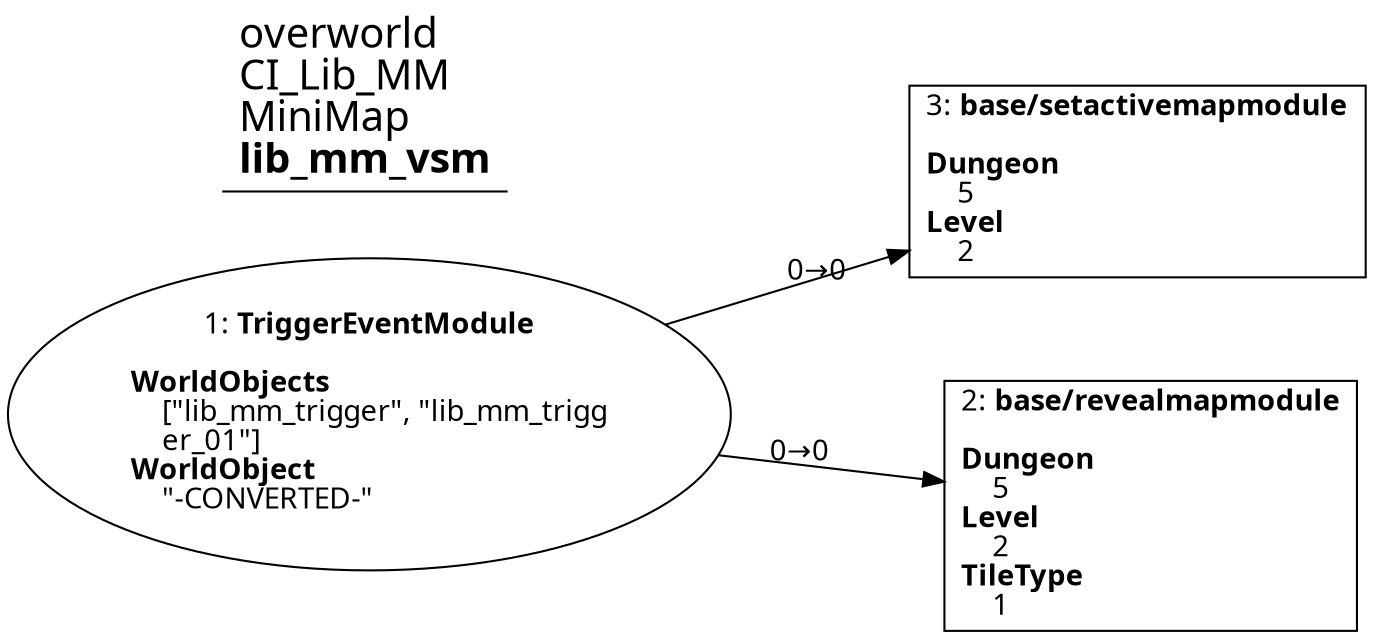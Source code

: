 digraph {
    layout = fdp;
    overlap = prism;
    sep = "+16";
    splines = spline;

    node [ shape = box ];

    graph [ fontname = "Segoe UI" ];
    node [ fontname = "Segoe UI" ];
    edge [ fontname = "Segoe UI" ];

    1 [ label = <1: <b>TriggerEventModule</b><br/><br/><b>WorldObjects</b><br align="left"/>    [&quot;lib_mm_trigger&quot;, &quot;lib_mm_trigg<br align="left"/>    er_01&quot;]<br align="left"/><b>WorldObject</b><br align="left"/>    &quot;-CONVERTED-&quot;<br align="left"/>> ];
    1 [ shape = oval ]
    1 [ pos = "0.284,-0.20700002!" ];
    1 -> 3 [ label = "0→0" ];
    1 -> 2 [ label = "0→0" ];

    2 [ label = <2: <b>base/revealmapmodule</b><br/><br/><b>Dungeon</b><br align="left"/>    5<br align="left"/><b>Level</b><br align="left"/>    2<br align="left"/><b>TileType</b><br align="left"/>    1<br align="left"/>> ];
    2 [ pos = "0.64100003,-0.28500003!" ];

    3 [ label = <3: <b>base/setactivemapmodule</b><br/><br/><b>Dungeon</b><br align="left"/>    5<br align="left"/><b>Level</b><br align="left"/>    2<br align="left"/>> ];
    3 [ pos = "0.63500005,-0.13700001!" ];

    title [ pos = "0.28300002,-0.136!" ];
    title [ shape = underline ];
    title [ label = <<font point-size="20">overworld<br align="left"/>CI_Lib_MM<br align="left"/>MiniMap<br align="left"/><b>lib_mm_vsm</b><br align="left"/></font>> ];
}
